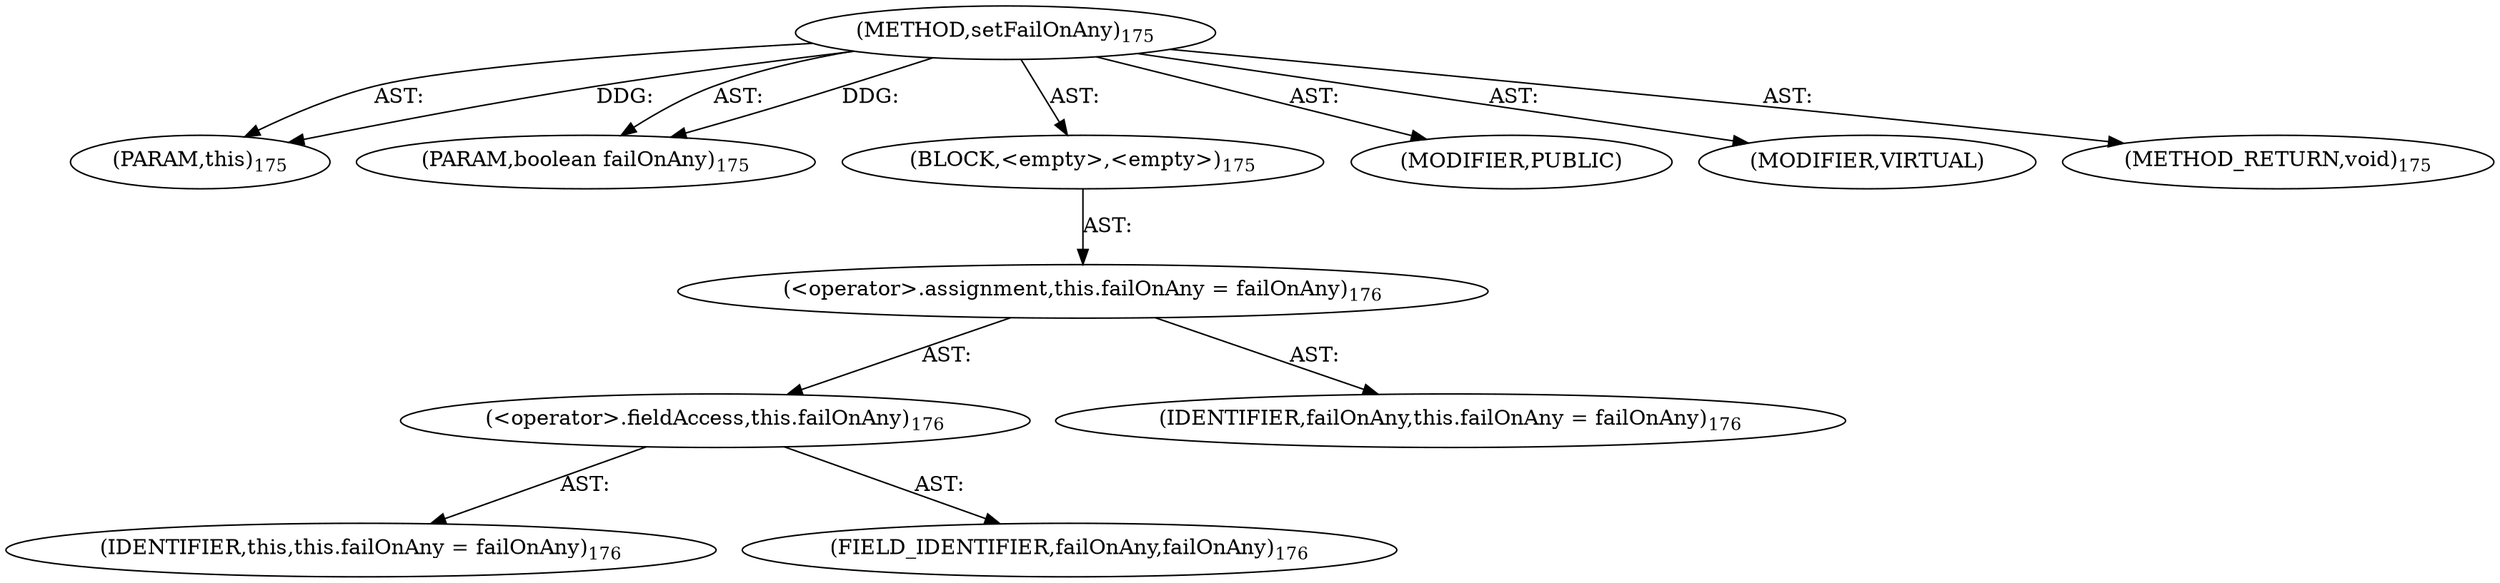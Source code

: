 digraph "setFailOnAny" {  
"111669149700" [label = <(METHOD,setFailOnAny)<SUB>175</SUB>> ]
"115964116993" [label = <(PARAM,this)<SUB>175</SUB>> ]
"115964117011" [label = <(PARAM,boolean failOnAny)<SUB>175</SUB>> ]
"25769803782" [label = <(BLOCK,&lt;empty&gt;,&lt;empty&gt;)<SUB>175</SUB>> ]
"30064771088" [label = <(&lt;operator&gt;.assignment,this.failOnAny = failOnAny)<SUB>176</SUB>> ]
"30064771089" [label = <(&lt;operator&gt;.fieldAccess,this.failOnAny)<SUB>176</SUB>> ]
"68719476738" [label = <(IDENTIFIER,this,this.failOnAny = failOnAny)<SUB>176</SUB>> ]
"55834574853" [label = <(FIELD_IDENTIFIER,failOnAny,failOnAny)<SUB>176</SUB>> ]
"68719476763" [label = <(IDENTIFIER,failOnAny,this.failOnAny = failOnAny)<SUB>176</SUB>> ]
"133143986199" [label = <(MODIFIER,PUBLIC)> ]
"133143986200" [label = <(MODIFIER,VIRTUAL)> ]
"128849018884" [label = <(METHOD_RETURN,void)<SUB>175</SUB>> ]
  "111669149700" -> "115964116993"  [ label = "AST: "] 
  "111669149700" -> "115964117011"  [ label = "AST: "] 
  "111669149700" -> "25769803782"  [ label = "AST: "] 
  "111669149700" -> "133143986199"  [ label = "AST: "] 
  "111669149700" -> "133143986200"  [ label = "AST: "] 
  "111669149700" -> "128849018884"  [ label = "AST: "] 
  "25769803782" -> "30064771088"  [ label = "AST: "] 
  "30064771088" -> "30064771089"  [ label = "AST: "] 
  "30064771088" -> "68719476763"  [ label = "AST: "] 
  "30064771089" -> "68719476738"  [ label = "AST: "] 
  "30064771089" -> "55834574853"  [ label = "AST: "] 
  "111669149700" -> "115964116993"  [ label = "DDG: "] 
  "111669149700" -> "115964117011"  [ label = "DDG: "] 
}
